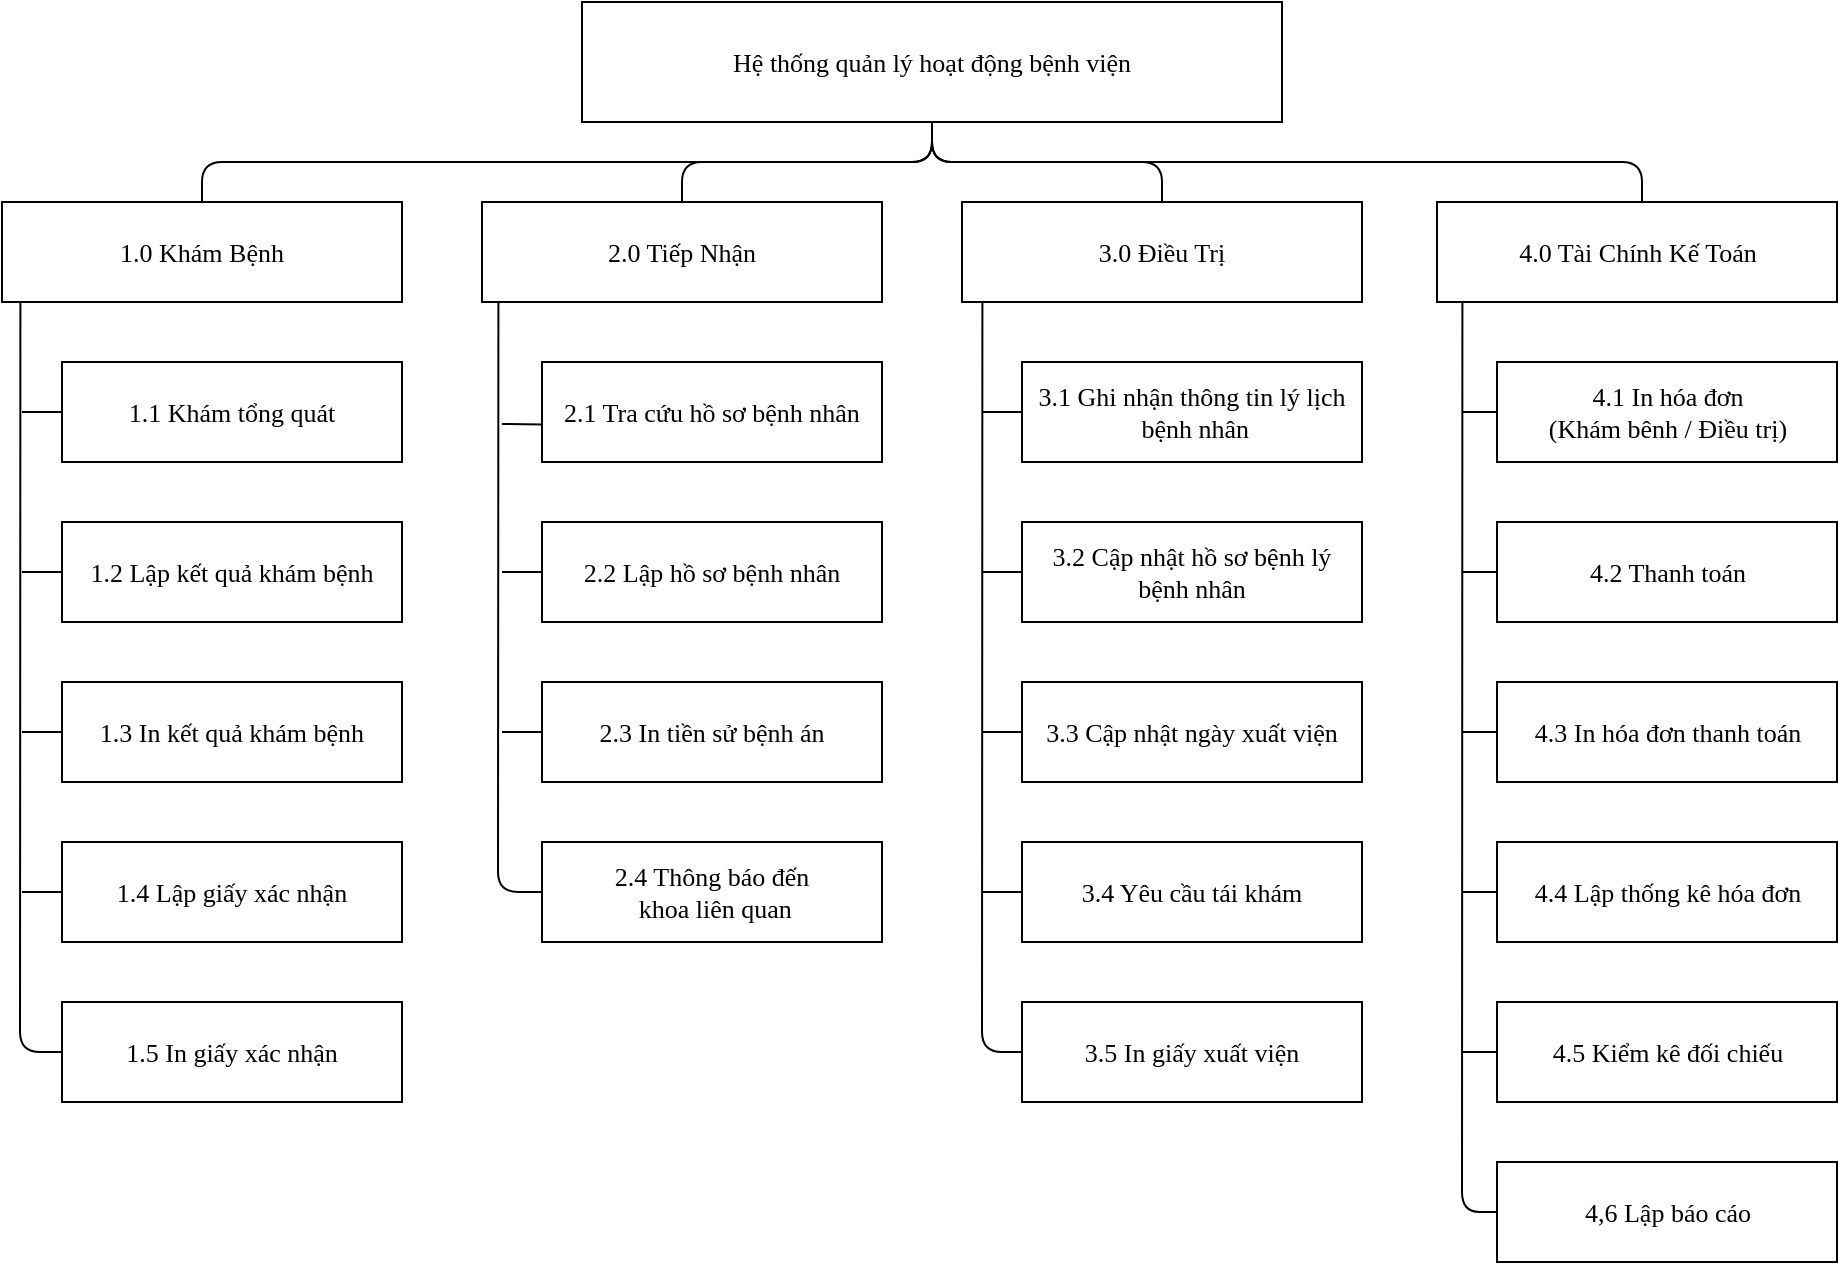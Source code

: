 <mxfile version="13.10.4" type="github">
  <diagram id="KvaNWkCoYmiCyT0ZWtry" name="Page-1">
    <mxGraphModel dx="1019" dy="456" grid="1" gridSize="10" guides="1" tooltips="1" connect="1" arrows="1" fold="1" page="1" pageScale="1" pageWidth="850" pageHeight="1100" math="0" shadow="0">
      <root>
        <mxCell id="0" />
        <mxCell id="1" parent="0" />
        <mxCell id="vkGjbb_7PXERbVB5Fccl-1" value="Hệ thống quản lý hoạt động bệnh viện" style="rounded=0;whiteSpace=wrap;html=1;fontFamily=Times New Roman;fontSize=13;" parent="1" vertex="1">
          <mxGeometry x="330" y="20" width="350" height="60" as="geometry" />
        </mxCell>
        <mxCell id="vkGjbb_7PXERbVB5Fccl-2" value="1.0 Khám Bệnh" style="rounded=0;whiteSpace=wrap;html=1;fontFamily=Times New Roman;fontSize=13;" parent="1" vertex="1">
          <mxGeometry x="40" y="120" width="200" height="50" as="geometry" />
        </mxCell>
        <mxCell id="vkGjbb_7PXERbVB5Fccl-3" value="1.1 Khám tổng quát" style="rounded=0;whiteSpace=wrap;html=1;fontFamily=Times New Roman;fontSize=13;" parent="1" vertex="1">
          <mxGeometry x="70" y="200" width="170" height="50" as="geometry" />
        </mxCell>
        <mxCell id="vkGjbb_7PXERbVB5Fccl-5" value="2.0 Tiếp Nhận" style="rounded=0;whiteSpace=wrap;html=1;fontFamily=Times New Roman;fontSize=13;" parent="1" vertex="1">
          <mxGeometry x="280" y="120" width="200" height="50" as="geometry" />
        </mxCell>
        <mxCell id="vkGjbb_7PXERbVB5Fccl-6" value="2.1 Tra cứu hồ sơ bệnh nhân" style="rounded=0;whiteSpace=wrap;html=1;fontFamily=Times New Roman;fontSize=13;" parent="1" vertex="1">
          <mxGeometry x="310" y="200" width="170" height="50" as="geometry" />
        </mxCell>
        <mxCell id="vkGjbb_7PXERbVB5Fccl-7" value="2.2 Lập hồ sơ bệnh nhân" style="rounded=0;whiteSpace=wrap;html=1;fontFamily=Times New Roman;fontSize=13;" parent="1" vertex="1">
          <mxGeometry x="310" y="280" width="170" height="50" as="geometry" />
        </mxCell>
        <mxCell id="vkGjbb_7PXERbVB5Fccl-8" value="2.3 In tiền sử bệnh án" style="rounded=0;whiteSpace=wrap;html=1;fontFamily=Times New Roman;fontSize=13;" parent="1" vertex="1">
          <mxGeometry x="310" y="360" width="170" height="50" as="geometry" />
        </mxCell>
        <mxCell id="vkGjbb_7PXERbVB5Fccl-9" value="1.2 Lập kết quả khám bệnh" style="rounded=0;whiteSpace=wrap;html=1;fontFamily=Times New Roman;fontSize=13;" parent="1" vertex="1">
          <mxGeometry x="70" y="280" width="170" height="50" as="geometry" />
        </mxCell>
        <mxCell id="vkGjbb_7PXERbVB5Fccl-10" value="1.3 In kết quả khám bệnh" style="rounded=0;whiteSpace=wrap;html=1;fontFamily=Times New Roman;fontSize=13;" parent="1" vertex="1">
          <mxGeometry x="70" y="360" width="170" height="50" as="geometry" />
        </mxCell>
        <mxCell id="vkGjbb_7PXERbVB5Fccl-14" value="3.0 Điều Trị" style="rounded=0;whiteSpace=wrap;html=1;fontFamily=Times New Roman;fontSize=13;" parent="1" vertex="1">
          <mxGeometry x="520" y="120" width="200" height="50" as="geometry" />
        </mxCell>
        <mxCell id="vkGjbb_7PXERbVB5Fccl-20" value="3.1 Ghi nhận thông tin lý lịch&lt;br style=&quot;font-size: 13px;&quot;&gt;&amp;nbsp;bệnh nhân" style="rounded=0;whiteSpace=wrap;html=1;fontFamily=Times New Roman;fontSize=13;" parent="1" vertex="1">
          <mxGeometry x="550" y="200" width="170" height="50" as="geometry" />
        </mxCell>
        <mxCell id="vkGjbb_7PXERbVB5Fccl-21" value="3.2 Cập nhật hồ sơ bệnh lý &lt;br style=&quot;font-size: 13px;&quot;&gt;bệnh nhân" style="rounded=0;whiteSpace=wrap;html=1;fontFamily=Times New Roman;fontSize=13;" parent="1" vertex="1">
          <mxGeometry x="550" y="280" width="170" height="50" as="geometry" />
        </mxCell>
        <mxCell id="vkGjbb_7PXERbVB5Fccl-22" value="3.3 Cập nhật ngày xuất viện" style="rounded=0;whiteSpace=wrap;html=1;fontFamily=Times New Roman;fontSize=13;" parent="1" vertex="1">
          <mxGeometry x="550" y="360" width="170" height="50" as="geometry" />
        </mxCell>
        <mxCell id="vkGjbb_7PXERbVB5Fccl-24" value="3.4 Yêu cầu tái khám" style="rounded=0;whiteSpace=wrap;html=1;fontFamily=Times New Roman;fontSize=13;" parent="1" vertex="1">
          <mxGeometry x="550" y="440" width="170" height="50" as="geometry" />
        </mxCell>
        <mxCell id="vkGjbb_7PXERbVB5Fccl-25" value="3.5 In giấy xuất viện" style="rounded=0;whiteSpace=wrap;html=1;fontFamily=Times New Roman;fontSize=13;" parent="1" vertex="1">
          <mxGeometry x="550" y="520" width="170" height="50" as="geometry" />
        </mxCell>
        <mxCell id="vkGjbb_7PXERbVB5Fccl-27" value="4.0 Tài Chính Kế Toán" style="rounded=0;whiteSpace=wrap;html=1;fontFamily=Times New Roman;fontSize=13;" parent="1" vertex="1">
          <mxGeometry x="757.5" y="120" width="200" height="50" as="geometry" />
        </mxCell>
        <mxCell id="vkGjbb_7PXERbVB5Fccl-28" value="4.4 Lập thống kê hóa đơn" style="rounded=0;whiteSpace=wrap;html=1;fontFamily=Times New Roman;fontSize=13;" parent="1" vertex="1">
          <mxGeometry x="787.5" y="440" width="170" height="50" as="geometry" />
        </mxCell>
        <mxCell id="vkGjbb_7PXERbVB5Fccl-29" value="4.5 Kiểm kê đối chiếu" style="rounded=0;whiteSpace=wrap;html=1;fontFamily=Times New Roman;fontSize=13;" parent="1" vertex="1">
          <mxGeometry x="787.5" y="520" width="170" height="50" as="geometry" />
        </mxCell>
        <mxCell id="vkGjbb_7PXERbVB5Fccl-30" value="4,6 Lập báo cáo" style="rounded=0;whiteSpace=wrap;html=1;fontFamily=Times New Roman;fontSize=13;" parent="1" vertex="1">
          <mxGeometry x="787.5" y="600" width="170" height="50" as="geometry" />
        </mxCell>
        <mxCell id="1rvTci8TLG_Ej2rMH8-D-1" value="4.1 In hóa đơn&lt;br style=&quot;font-size: 13px;&quot;&gt;(Khám bênh / Điều trị)" style="rounded=0;whiteSpace=wrap;html=1;fontFamily=Times New Roman;fontSize=13;" parent="1" vertex="1">
          <mxGeometry x="787.5" y="200" width="170" height="50" as="geometry" />
        </mxCell>
        <mxCell id="1rvTci8TLG_Ej2rMH8-D-2" value="2.4 Thông báo đến&lt;br style=&quot;font-size: 13px;&quot;&gt;&amp;nbsp;khoa liên quan" style="rounded=0;whiteSpace=wrap;html=1;fontFamily=Times New Roman;fontSize=13;" parent="1" vertex="1">
          <mxGeometry x="310" y="440" width="170" height="50" as="geometry" />
        </mxCell>
        <mxCell id="1rvTci8TLG_Ej2rMH8-D-3" value="4.2 Thanh toán" style="rounded=0;whiteSpace=wrap;html=1;fontFamily=Times New Roman;fontSize=13;" parent="1" vertex="1">
          <mxGeometry x="787.5" y="280" width="170" height="50" as="geometry" />
        </mxCell>
        <mxCell id="SjsnrAQo-cKiICR7nJu3-5" value="" style="endArrow=none;html=1;entryX=0.046;entryY=1.005;entryDx=0;entryDy=0;entryPerimeter=0;exitX=0;exitY=0.5;exitDx=0;exitDy=0;fontFamily=Times New Roman;fontSize=13;" parent="1" source="Fwjsoh58lhsihbyIKx9k-2" target="vkGjbb_7PXERbVB5Fccl-2" edge="1">
          <mxGeometry width="50" height="50" relative="1" as="geometry">
            <mxPoint x="70.0" y="305" as="sourcePoint" />
            <mxPoint x="480" y="310" as="targetPoint" />
            <Array as="points">
              <mxPoint x="49" y="545" />
            </Array>
          </mxGeometry>
        </mxCell>
        <mxCell id="SjsnrAQo-cKiICR7nJu3-6" value="" style="endArrow=none;html=1;entryX=0;entryY=0.5;entryDx=0;entryDy=0;fontFamily=Times New Roman;fontSize=13;" parent="1" target="vkGjbb_7PXERbVB5Fccl-3" edge="1">
          <mxGeometry width="50" height="50" relative="1" as="geometry">
            <mxPoint x="50" y="225" as="sourcePoint" />
            <mxPoint x="60" y="220" as="targetPoint" />
          </mxGeometry>
        </mxCell>
        <mxCell id="SjsnrAQo-cKiICR7nJu3-15" value="" style="endArrow=none;html=1;entryX=0.041;entryY=1.005;entryDx=0;entryDy=0;entryPerimeter=0;exitX=0;exitY=0.5;exitDx=0;exitDy=0;fontFamily=Times New Roman;fontSize=13;" parent="1" source="1rvTci8TLG_Ej2rMH8-D-2" target="vkGjbb_7PXERbVB5Fccl-5" edge="1">
          <mxGeometry width="50" height="50" relative="1" as="geometry">
            <mxPoint x="288" y="470" as="sourcePoint" />
            <mxPoint x="280" y="230" as="targetPoint" />
            <Array as="points">
              <mxPoint x="288" y="465" />
            </Array>
          </mxGeometry>
        </mxCell>
        <mxCell id="SjsnrAQo-cKiICR7nJu3-16" value="" style="endArrow=none;html=1;entryX=0.001;entryY=0.625;entryDx=0;entryDy=0;entryPerimeter=0;fontFamily=Times New Roman;fontSize=13;" parent="1" target="vkGjbb_7PXERbVB5Fccl-6" edge="1">
          <mxGeometry width="50" height="50" relative="1" as="geometry">
            <mxPoint x="290" y="231" as="sourcePoint" />
            <mxPoint x="570" y="250" as="targetPoint" />
          </mxGeometry>
        </mxCell>
        <mxCell id="SjsnrAQo-cKiICR7nJu3-19" value="" style="endArrow=none;html=1;entryX=0;entryY=0.5;entryDx=0;entryDy=0;fontFamily=Times New Roman;fontSize=13;" parent="1" target="vkGjbb_7PXERbVB5Fccl-8" edge="1">
          <mxGeometry width="50" height="50" relative="1" as="geometry">
            <mxPoint x="290" y="385" as="sourcePoint" />
            <mxPoint x="330" y="380" as="targetPoint" />
          </mxGeometry>
        </mxCell>
        <mxCell id="QlhlDFK_KPoEQuUJrzWE-2" value="" style="endArrow=none;html=1;entryX=0.041;entryY=1.005;entryDx=0;entryDy=0;entryPerimeter=0;exitX=0;exitY=0.5;exitDx=0;exitDy=0;fontFamily=Times New Roman;fontSize=13;" parent="1" source="vkGjbb_7PXERbVB5Fccl-25" edge="1">
          <mxGeometry width="50" height="50" relative="1" as="geometry">
            <mxPoint x="550.0" y="465" as="sourcePoint" />
            <mxPoint x="530.2" y="170" as="targetPoint" />
            <Array as="points">
              <mxPoint x="530" y="545" />
            </Array>
          </mxGeometry>
        </mxCell>
        <mxCell id="QlhlDFK_KPoEQuUJrzWE-5" value="" style="endArrow=none;html=1;entryX=0;entryY=0.5;entryDx=0;entryDy=0;fontFamily=Times New Roman;fontSize=13;" parent="1" target="vkGjbb_7PXERbVB5Fccl-7" edge="1">
          <mxGeometry width="50" height="50" relative="1" as="geometry">
            <mxPoint x="290" y="305" as="sourcePoint" />
            <mxPoint x="400" y="280" as="targetPoint" />
          </mxGeometry>
        </mxCell>
        <mxCell id="QlhlDFK_KPoEQuUJrzWE-9" value="" style="endArrow=none;html=1;entryX=0;entryY=0.5;entryDx=0;entryDy=0;fontFamily=Times New Roman;fontSize=13;" parent="1" target="vkGjbb_7PXERbVB5Fccl-20" edge="1">
          <mxGeometry width="50" height="50" relative="1" as="geometry">
            <mxPoint x="530" y="225" as="sourcePoint" />
            <mxPoint x="560" y="210" as="targetPoint" />
          </mxGeometry>
        </mxCell>
        <mxCell id="QlhlDFK_KPoEQuUJrzWE-10" value="" style="endArrow=none;html=1;entryX=0;entryY=0.5;entryDx=0;entryDy=0;fontFamily=Times New Roman;fontSize=13;" parent="1" target="vkGjbb_7PXERbVB5Fccl-21" edge="1">
          <mxGeometry width="50" height="50" relative="1" as="geometry">
            <mxPoint x="530" y="305" as="sourcePoint" />
            <mxPoint x="560" y="210" as="targetPoint" />
          </mxGeometry>
        </mxCell>
        <mxCell id="QlhlDFK_KPoEQuUJrzWE-11" value="" style="endArrow=none;html=1;entryX=0;entryY=0.5;entryDx=0;entryDy=0;fontFamily=Times New Roman;fontSize=13;" parent="1" target="vkGjbb_7PXERbVB5Fccl-22" edge="1">
          <mxGeometry width="50" height="50" relative="1" as="geometry">
            <mxPoint x="530" y="385" as="sourcePoint" />
            <mxPoint x="610" y="290" as="targetPoint" />
          </mxGeometry>
        </mxCell>
        <mxCell id="QlhlDFK_KPoEQuUJrzWE-15" value="" style="endArrow=none;html=1;entryX=0.041;entryY=1.005;entryDx=0;entryDy=0;entryPerimeter=0;exitX=0;exitY=0.5;exitDx=0;exitDy=0;fontFamily=Times New Roman;fontSize=13;" parent="1" source="vkGjbb_7PXERbVB5Fccl-30" edge="1">
          <mxGeometry width="50" height="50" relative="1" as="geometry">
            <mxPoint x="790" y="475" as="sourcePoint" />
            <mxPoint x="770.2" y="170" as="targetPoint" />
            <Array as="points">
              <mxPoint x="770" y="625" />
            </Array>
          </mxGeometry>
        </mxCell>
        <mxCell id="QlhlDFK_KPoEQuUJrzWE-16" value="" style="endArrow=none;html=1;entryX=0;entryY=0.5;entryDx=0;entryDy=0;fontFamily=Times New Roman;fontSize=13;" parent="1" target="1rvTci8TLG_Ej2rMH8-D-1" edge="1">
          <mxGeometry width="50" height="50" relative="1" as="geometry">
            <mxPoint x="770" y="225" as="sourcePoint" />
            <mxPoint x="770" y="210" as="targetPoint" />
          </mxGeometry>
        </mxCell>
        <mxCell id="QlhlDFK_KPoEQuUJrzWE-18" value="" style="endArrow=none;html=1;entryX=0;entryY=0.5;entryDx=0;entryDy=0;fontFamily=Times New Roman;fontSize=13;" parent="1" target="1rvTci8TLG_Ej2rMH8-D-3" edge="1">
          <mxGeometry width="50" height="50" relative="1" as="geometry">
            <mxPoint x="770" y="305" as="sourcePoint" />
            <mxPoint x="770" y="250" as="targetPoint" />
          </mxGeometry>
        </mxCell>
        <mxCell id="QlhlDFK_KPoEQuUJrzWE-19" value="" style="endArrow=none;html=1;entryX=0;entryY=0.5;entryDx=0;entryDy=0;fontFamily=Times New Roman;fontSize=13;" parent="1" target="vkGjbb_7PXERbVB5Fccl-28" edge="1">
          <mxGeometry width="50" height="50" relative="1" as="geometry">
            <mxPoint x="770" y="465" as="sourcePoint" />
            <mxPoint x="770" y="410" as="targetPoint" />
          </mxGeometry>
        </mxCell>
        <mxCell id="QlhlDFK_KPoEQuUJrzWE-20" value="" style="endArrow=none;html=1;entryX=0;entryY=0.5;entryDx=0;entryDy=0;fontFamily=Times New Roman;fontSize=13;" parent="1" target="vkGjbb_7PXERbVB5Fccl-29" edge="1">
          <mxGeometry width="50" height="50" relative="1" as="geometry">
            <mxPoint x="770" y="545" as="sourcePoint" />
            <mxPoint x="770" y="540" as="targetPoint" />
          </mxGeometry>
        </mxCell>
        <mxCell id="QlhlDFK_KPoEQuUJrzWE-21" value="4.3 In hóa đơn thanh toán" style="rounded=0;whiteSpace=wrap;html=1;fontFamily=Times New Roman;fontSize=13;" parent="1" vertex="1">
          <mxGeometry x="787.5" y="360" width="170" height="50" as="geometry" />
        </mxCell>
        <mxCell id="QlhlDFK_KPoEQuUJrzWE-22" value="" style="endArrow=none;html=1;entryX=0;entryY=0.5;entryDx=0;entryDy=0;fontFamily=Times New Roman;fontSize=13;" parent="1" target="QlhlDFK_KPoEQuUJrzWE-21" edge="1">
          <mxGeometry width="50" height="50" relative="1" as="geometry">
            <mxPoint x="770" y="385" as="sourcePoint" />
            <mxPoint x="797.5" y="475" as="targetPoint" />
          </mxGeometry>
        </mxCell>
        <mxCell id="QlhlDFK_KPoEQuUJrzWE-24" value="" style="endArrow=none;html=1;entryX=0;entryY=0.5;entryDx=0;entryDy=0;fontFamily=Times New Roman;fontSize=13;" parent="1" target="vkGjbb_7PXERbVB5Fccl-9" edge="1">
          <mxGeometry width="50" height="50" relative="1" as="geometry">
            <mxPoint x="50" y="305" as="sourcePoint" />
            <mxPoint x="660" y="380" as="targetPoint" />
          </mxGeometry>
        </mxCell>
        <mxCell id="QlhlDFK_KPoEQuUJrzWE-26" value="" style="endArrow=none;html=1;entryX=0;entryY=0.5;entryDx=0;entryDy=0;fontFamily=Times New Roman;fontSize=13;" parent="1" target="vkGjbb_7PXERbVB5Fccl-24" edge="1">
          <mxGeometry width="50" height="50" relative="1" as="geometry">
            <mxPoint x="530" y="465" as="sourcePoint" />
            <mxPoint x="660" y="370" as="targetPoint" />
          </mxGeometry>
        </mxCell>
        <mxCell id="QlhlDFK_KPoEQuUJrzWE-34" value="" style="endArrow=none;html=1;entryX=0.5;entryY=1;entryDx=0;entryDy=0;exitX=0.5;exitY=0;exitDx=0;exitDy=0;fontFamily=Times New Roman;fontSize=13;" parent="1" source="vkGjbb_7PXERbVB5Fccl-2" target="vkGjbb_7PXERbVB5Fccl-1" edge="1">
          <mxGeometry width="50" height="50" relative="1" as="geometry">
            <mxPoint x="610" y="320" as="sourcePoint" />
            <mxPoint x="660" y="270" as="targetPoint" />
            <Array as="points">
              <mxPoint x="140" y="100" />
              <mxPoint x="505" y="100" />
            </Array>
          </mxGeometry>
        </mxCell>
        <mxCell id="QlhlDFK_KPoEQuUJrzWE-35" value="" style="endArrow=none;html=1;entryX=0.5;entryY=1;entryDx=0;entryDy=0;exitX=0.5;exitY=0;exitDx=0;exitDy=0;fontFamily=Times New Roman;fontSize=13;" parent="1" source="vkGjbb_7PXERbVB5Fccl-5" target="vkGjbb_7PXERbVB5Fccl-1" edge="1">
          <mxGeometry width="50" height="50" relative="1" as="geometry">
            <mxPoint x="150.0" y="130" as="sourcePoint" />
            <mxPoint x="515.0" y="90" as="targetPoint" />
            <Array as="points">
              <mxPoint x="380" y="100" />
              <mxPoint x="505" y="100" />
            </Array>
          </mxGeometry>
        </mxCell>
        <mxCell id="QlhlDFK_KPoEQuUJrzWE-36" value="" style="endArrow=none;html=1;exitX=0.5;exitY=0;exitDx=0;exitDy=0;entryX=0.5;entryY=1;entryDx=0;entryDy=0;fontFamily=Times New Roman;fontSize=13;" parent="1" source="vkGjbb_7PXERbVB5Fccl-14" target="vkGjbb_7PXERbVB5Fccl-1" edge="1">
          <mxGeometry width="50" height="50" relative="1" as="geometry">
            <mxPoint x="390" y="130" as="sourcePoint" />
            <mxPoint x="540" y="100" as="targetPoint" />
            <Array as="points">
              <mxPoint x="620" y="100" />
              <mxPoint x="505" y="100" />
            </Array>
          </mxGeometry>
        </mxCell>
        <mxCell id="QlhlDFK_KPoEQuUJrzWE-37" value="" style="endArrow=none;html=1;entryX=0.5;entryY=1;entryDx=0;entryDy=0;fontFamily=Times New Roman;fontSize=13;" parent="1" target="vkGjbb_7PXERbVB5Fccl-1" edge="1">
          <mxGeometry width="50" height="50" relative="1" as="geometry">
            <mxPoint x="860" y="120" as="sourcePoint" />
            <mxPoint x="515" y="90" as="targetPoint" />
            <Array as="points">
              <mxPoint x="860" y="100" />
              <mxPoint x="505" y="100" />
            </Array>
          </mxGeometry>
        </mxCell>
        <mxCell id="Fwjsoh58lhsihbyIKx9k-1" value="1.4 Lập giấy xác nhận" style="rounded=0;whiteSpace=wrap;html=1;fontFamily=Times New Roman;fontSize=13;" vertex="1" parent="1">
          <mxGeometry x="70" y="440" width="170" height="50" as="geometry" />
        </mxCell>
        <mxCell id="Fwjsoh58lhsihbyIKx9k-2" value="1.5 In giấy xác nhận" style="rounded=0;whiteSpace=wrap;html=1;fontFamily=Times New Roman;fontSize=13;" vertex="1" parent="1">
          <mxGeometry x="70" y="520" width="170" height="50" as="geometry" />
        </mxCell>
        <mxCell id="Fwjsoh58lhsihbyIKx9k-3" value="" style="endArrow=none;html=1;fontFamily=Times New Roman;fontSize=13;exitX=0;exitY=0.5;exitDx=0;exitDy=0;" edge="1" parent="1" source="vkGjbb_7PXERbVB5Fccl-10">
          <mxGeometry width="50" height="50" relative="1" as="geometry">
            <mxPoint x="60" y="315" as="sourcePoint" />
            <mxPoint x="50" y="385" as="targetPoint" />
          </mxGeometry>
        </mxCell>
        <mxCell id="Fwjsoh58lhsihbyIKx9k-4" value="" style="endArrow=none;html=1;fontFamily=Times New Roman;fontSize=13;exitX=0;exitY=0.5;exitDx=0;exitDy=0;" edge="1" parent="1" source="Fwjsoh58lhsihbyIKx9k-1">
          <mxGeometry width="50" height="50" relative="1" as="geometry">
            <mxPoint x="80" y="395" as="sourcePoint" />
            <mxPoint x="50" y="465" as="targetPoint" />
          </mxGeometry>
        </mxCell>
      </root>
    </mxGraphModel>
  </diagram>
</mxfile>
